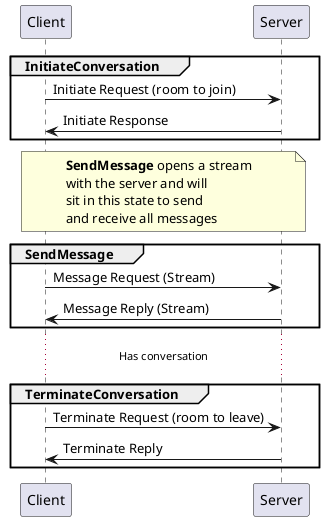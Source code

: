 @startuml
group InitiateConversation
Client -> Server: Initiate Request (room to join)
Client <- Server: Initiate Response
end
note over Client, Server
<b>SendMessage</b> opens a stream
with the server and will
sit in this state to send
and receive all messages
end note

group SendMessage
Client -> Server: Message Request (Stream)
Server -> Client: Message Reply (Stream)
end

...Has conversation...
group TerminateConversation
Client -> Server: Terminate Request (room to leave)
Server -> Client: Terminate Reply
end
@enduml
